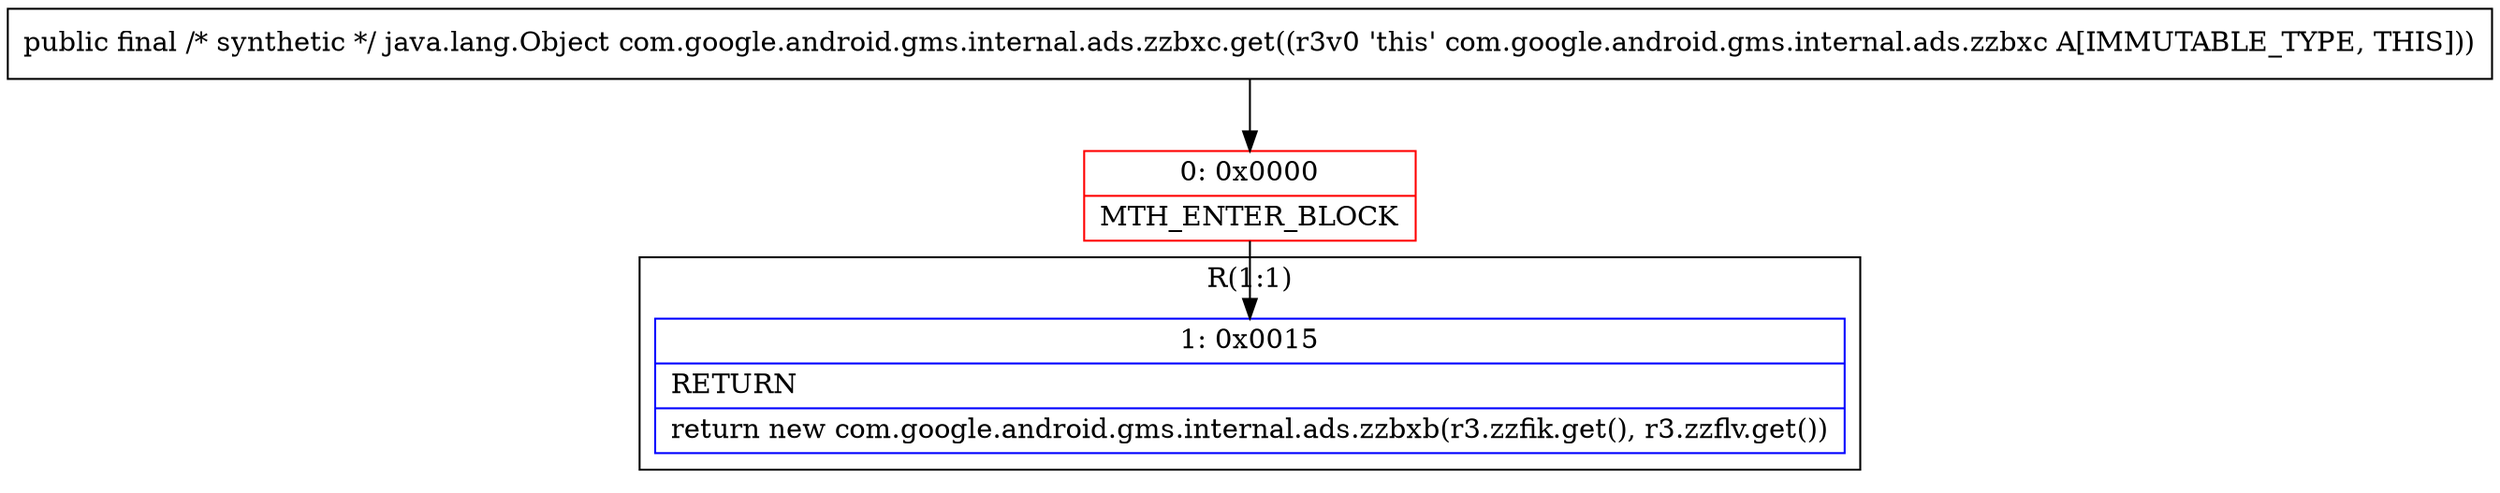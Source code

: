 digraph "CFG forcom.google.android.gms.internal.ads.zzbxc.get()Ljava\/lang\/Object;" {
subgraph cluster_Region_1451133802 {
label = "R(1:1)";
node [shape=record,color=blue];
Node_1 [shape=record,label="{1\:\ 0x0015|RETURN\l|return new com.google.android.gms.internal.ads.zzbxb(r3.zzfik.get(), r3.zzflv.get())\l}"];
}
Node_0 [shape=record,color=red,label="{0\:\ 0x0000|MTH_ENTER_BLOCK\l}"];
MethodNode[shape=record,label="{public final \/* synthetic *\/ java.lang.Object com.google.android.gms.internal.ads.zzbxc.get((r3v0 'this' com.google.android.gms.internal.ads.zzbxc A[IMMUTABLE_TYPE, THIS])) }"];
MethodNode -> Node_0;
Node_0 -> Node_1;
}

